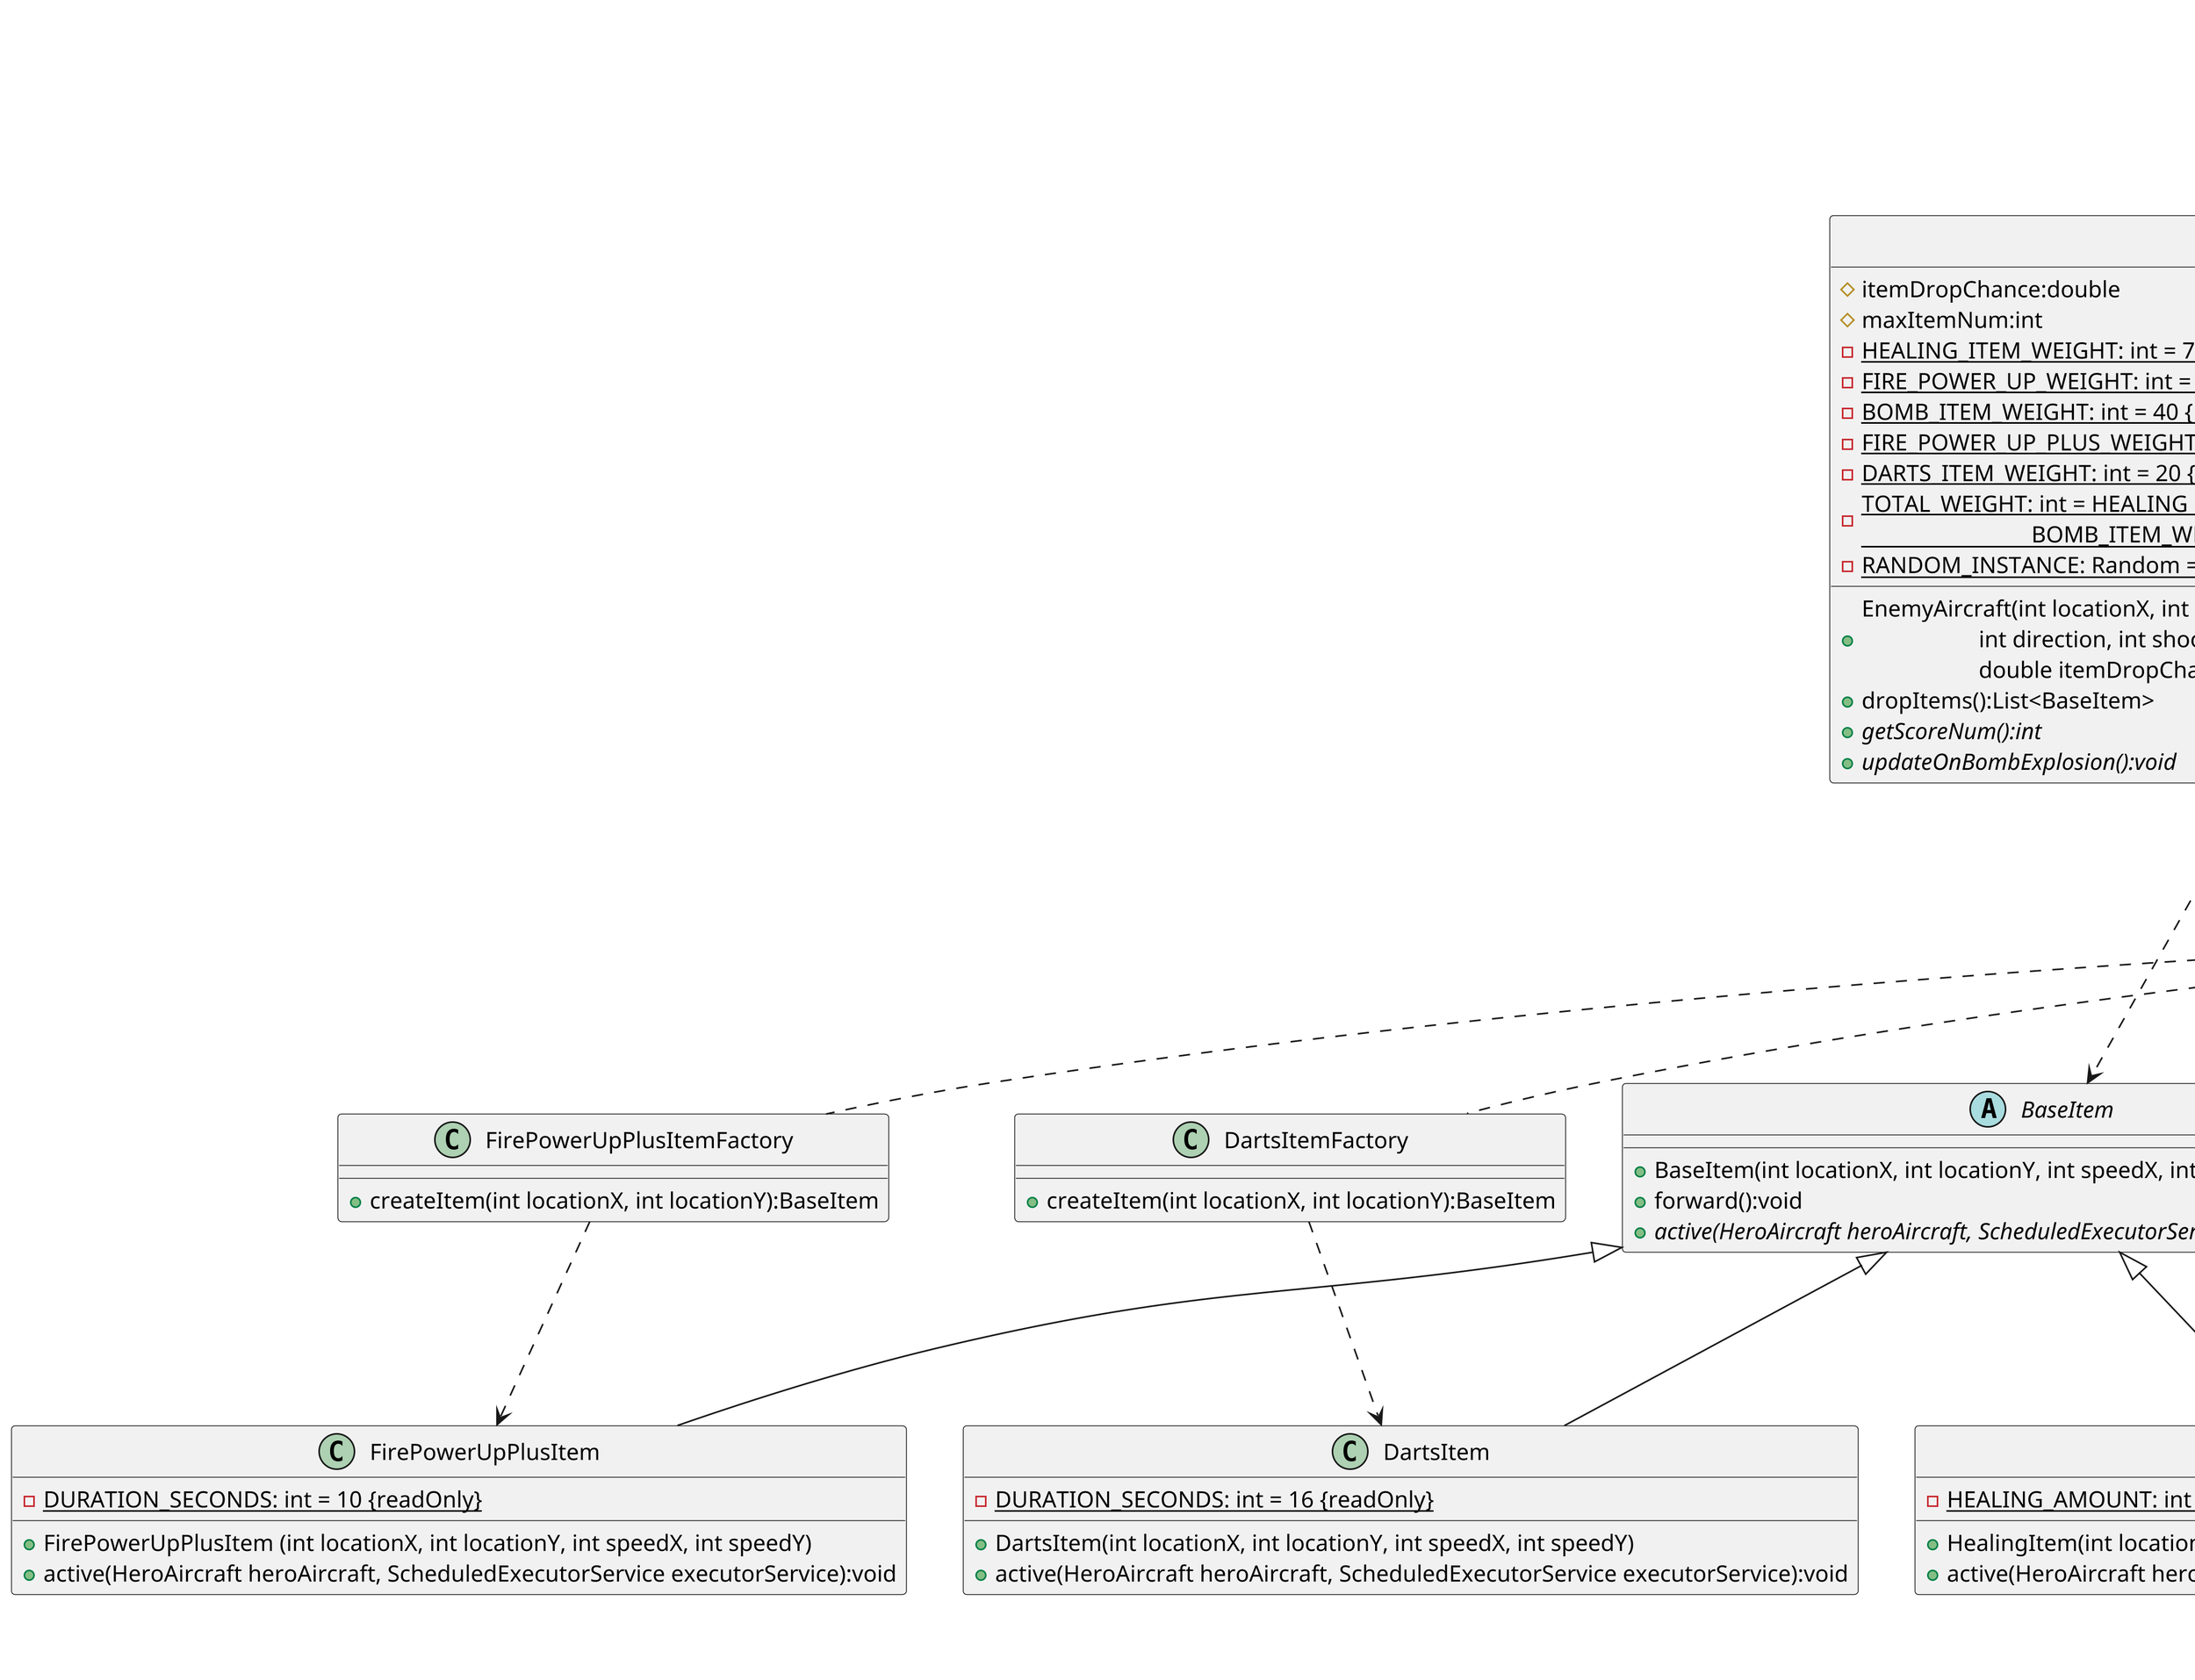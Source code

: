 @startuml
'https://plantuml.com/class-diagram


scale 3

!pragma sveglimit 65536

interface BombObserver {
    + updateOnBombExplosion():void
}

abstract class EnemyAircraft implements BombObserver {
    # itemDropChance:double
    # maxItemNum:int
    - {static} HEALING_ITEM_WEIGHT: int = 70 {readOnly}
    - {static} FIRE_POWER_UP_WEIGHT: int = 50 {readOnly}
    - {static} BOMB_ITEM_WEIGHT: int = 40 {readOnly}
    - {static} FIRE_POWER_UP_PLUS_WEIGHT: int = 30 {readOnly}
    - {static} DARTS_ITEM_WEIGHT: int = 20 {readOnly}
    - {static} TOTAL_WEIGHT: int = HEALING_ITEM_WEIGHT + FIRE_POWER_UP_WEIGHT + \n\
                             BOMB_ITEM_WEIGHT + FIRE_POWER_UP_PLUS_WEIGHT + DARTS_ITEM_WEIGHT {readOnly}
    - {field} {static} RANDOM_INSTANCE: Random = new Random() {readOnly}
    + EnemyAircraft(int locationX, int locationY, int speedX, int speedY, int hp, \n\
                    int direction, int shootNum, int power, ShootStrategy shootStrategy, \n\
                    double itemDropChance, int maxItemNum)
    + dropItems():List<BaseItem>
    + {abstract} getScoreNum():int
    + {abstract} updateOnBombExplosion():void
}

EnemyAircraft ..> BaseItem
EnemyAircraft ..> ItemFactory

interface ItemFactory
{
    + {abstract} createItem(int locationX, int locationY):BaseItem
}

class BombItemFactory
{
    + createItem(int locationX, int locationY):BaseItem
}

class HealingItemFactory
{
    + createItem(int locationX, int locationY):BaseItem
}

class FirePowerUpItemFactory
{
    + createItem(int locationX, int locationY):BaseItem
}

class FirePowerUpPlusItemFactory
{
    + createItem(int locationX, int locationY):BaseItem
}

class DartsItemFactory
{
    + createItem(int locationX, int locationY):BaseItem
}

ItemFactory <|.. BombItemFactory
ItemFactory <|.. HealingItemFactory
ItemFactory <|.. FirePowerUpItemFactory
ItemFactory <|.. FirePowerUpPlusItemFactory
ItemFactory <|.. DartsItemFactory

abstract class BaseItem {
    + BaseItem(int locationX, int locationY, int speedX, int speedY)
    + forward():void
    + {abstract} active(HeroAircraft heroAircraft, ScheduledExecutorService executorService):void
}

class HealingItem {
    - {static} HEALING_AMOUNT: int = 30 {readOnly}
    + HealingItem(int locationX, int locationY, int speedX, int speedY)
    + active(HeroAircraft heroAircraft, ScheduledExecutorService executorService):void
}

class FirePowerUpItem {
    - {static} DURATION_SECONDS: int = 8 {readOnly}
    + FirePowerUpItem(int locationX, int locationY, int speedX, int speedY)
    + active(HeroAircraft heroAircraft, ScheduledExecutorService executorService):void
}

class BombItem {
    - bombExplosionObserver:List<BombObserver>
    + BombItem(int locationX, int locationY, int speedX, int speedY)
    + registerObserver(BombObserver observer):void
    + registerObserver(List<? extends BombObserver> observers):void
    + removeObserver(BombObserver observer):void
    + removeObserver(List<? extends BombObserver> observers):void
    - notifyObserver():void
    + active(HeroAircraft heroAircraft, ScheduledExecutorService executorService):void
}

class FirePowerUpPlusItem {
    - {static} DURATION_SECONDS: int = 10 {readOnly}
    + FirePowerUpPlusItem (int locationX, int locationY, int speedX, int speedY)
    + active(HeroAircraft heroAircraft, ScheduledExecutorService executorService):void
}

class DartsItem {
    - {static} DURATION_SECONDS: int = 16 {readOnly}
    + DartsItem(int locationX, int locationY, int speedX, int speedY)
    + active(HeroAircraft heroAircraft, ScheduledExecutorService executorService):void
}

BaseItem <|-- HealingItem
BaseItem <|-- FirePowerUpItem
BaseItem <|-- BombItem
BaseItem <|-- FirePowerUpPlusItem
BaseItem <|-- DartsItem

BombItemFactory ..> BombItem
HealingItemFactory ..> HealingItem
FirePowerUpItemFactory ..> FirePowerUpItem
FirePowerUpPlusItemFactory ..> FirePowerUpPlusItem
DartsItemFactory ..> DartsItem

@enduml
